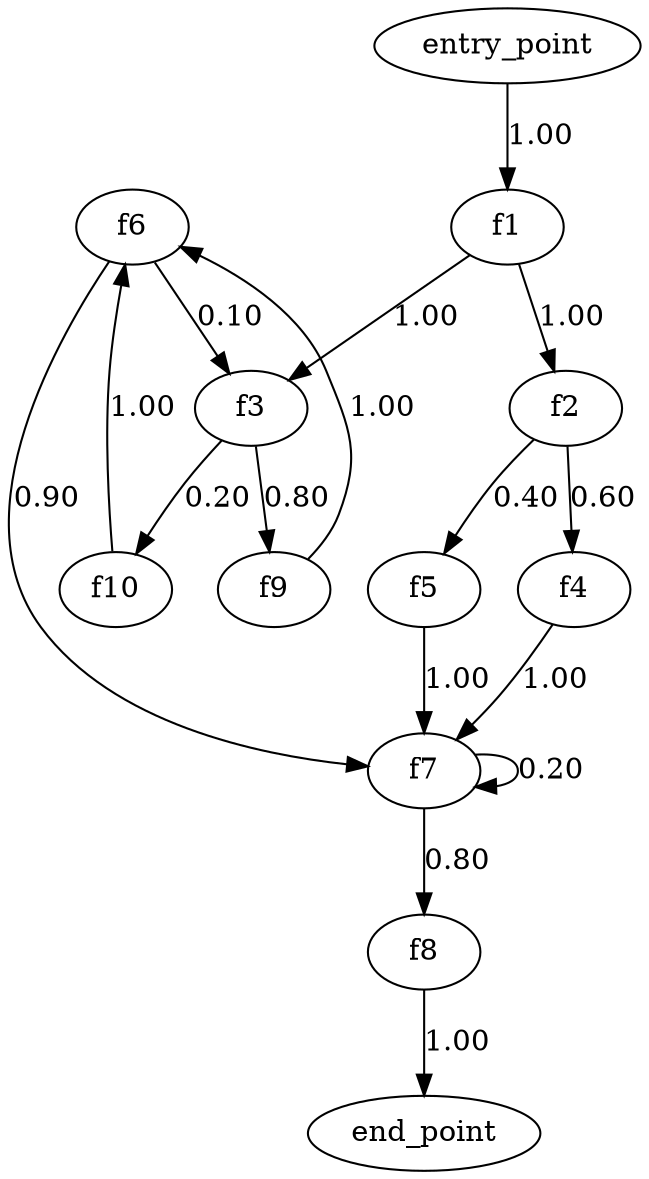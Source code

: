 digraph {
    0 [ label = "f2"]
    1 [ label = "f6"]
    2 [ label = "f10"]
    3 [ label = "end_point"]
    4 [ label = "f1"]
    5 [ label = "f8"]
    6 [ label = "entry_point"]
    7 [ label = "f4"]
    8 [ label = "f3"]
    9 [ label = "f9"]
    10 [ label = "f7"]
    11 [ label = "f5"]
    0 -> 7 [ label = "0.60"]
    0 -> 11 [ label = "0.40"]
    1 -> 8 [ label = "0.10"]
    1 -> 10 [ label = "0.90"]
    2 -> 1 [ label = "1.00"]
    4 -> 0 [ label = "1.00"]
    4 -> 8 [ label = "1.00"]
    5 -> 3 [ label = "1.00"]
    6 -> 4 [ label = "1.00"]
    7 -> 10 [ label = "1.00"]
    8 -> 2 [ label = "0.20"]
    8 -> 9 [ label = "0.80"]
    9 -> 1 [ label = "1.00"]
    10 -> 10 [ label = "0.20"]
    10 -> 5 [ label = "0.80"]
    11 -> 10 [ label = "1.00"]
}
